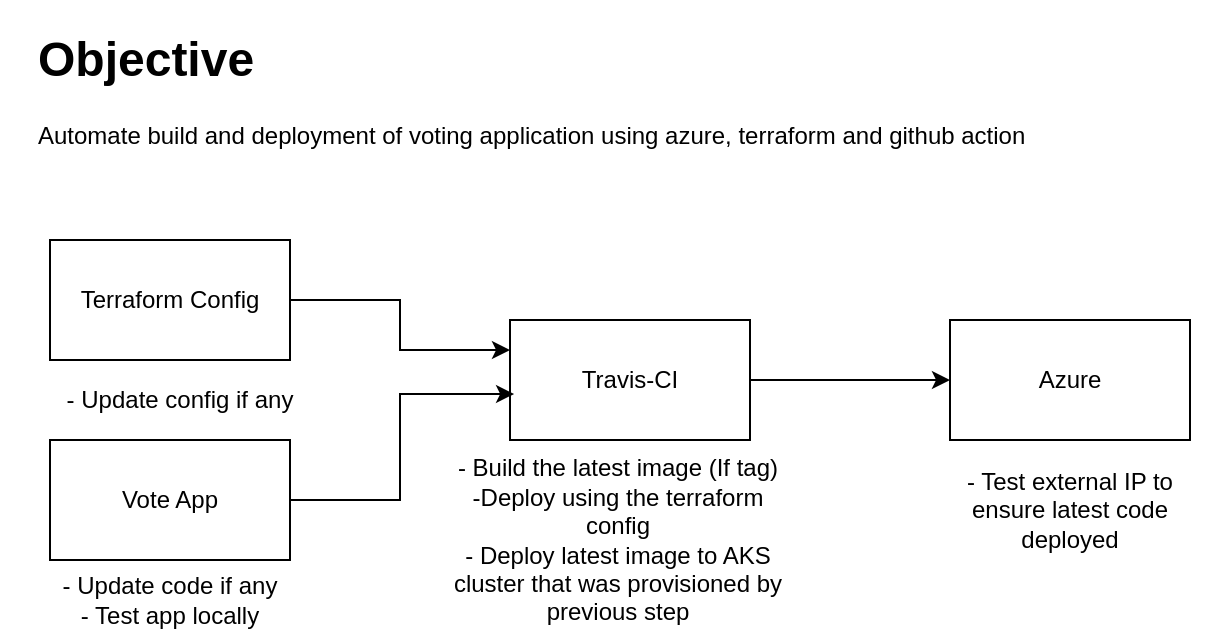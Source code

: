 <mxfile version="14.9.3" type="device"><diagram id="tYAGM7OhpXnlJ0ZJiqUO" name="Page-1"><mxGraphModel dx="1662" dy="762" grid="1" gridSize="10" guides="1" tooltips="1" connect="1" arrows="1" fold="1" page="1" pageScale="1" pageWidth="827" pageHeight="1169" math="0" shadow="0"><root><mxCell id="0"/><mxCell id="1" parent="0"/><mxCell id="ew6vk2V6Vxa4FsZ_D2eC-3" value="&lt;h1&gt;Objective&lt;/h1&gt;&lt;p&gt;Automate build and deployment of voting application using azure, terraform and github action&lt;/p&gt;" style="text;html=1;strokeColor=none;fillColor=none;spacing=5;spacingTop=-20;whiteSpace=wrap;overflow=hidden;rounded=0;" parent="1" vertex="1"><mxGeometry x="119" y="80" width="590" height="80" as="geometry"/></mxCell><mxCell id="ew6vk2V6Vxa4FsZ_D2eC-9" style="edgeStyle=orthogonalEdgeStyle;rounded=0;orthogonalLoop=1;jettySize=auto;html=1;" parent="1" source="ew6vk2V6Vxa4FsZ_D2eC-5" target="ew6vk2V6Vxa4FsZ_D2eC-6" edge="1"><mxGeometry relative="1" as="geometry"/></mxCell><mxCell id="ew6vk2V6Vxa4FsZ_D2eC-5" value="Travis-CI" style="rounded=0;whiteSpace=wrap;html=1;" parent="1" vertex="1"><mxGeometry x="360" y="230" width="120" height="60" as="geometry"/></mxCell><mxCell id="ew6vk2V6Vxa4FsZ_D2eC-6" value="Azure" style="rounded=0;whiteSpace=wrap;html=1;" parent="1" vertex="1"><mxGeometry x="580" y="230" width="120" height="60" as="geometry"/></mxCell><mxCell id="ew6vk2V6Vxa4FsZ_D2eC-14" value="- Build the latest image (If tag)&lt;br&gt;-Deploy using the terraform config&lt;br&gt;- Deploy latest image to AKS cluster that was provisioned by previous step" style="text;html=1;strokeColor=none;fillColor=none;align=center;verticalAlign=middle;whiteSpace=wrap;rounded=0;" parent="1" vertex="1"><mxGeometry x="329" y="290" width="170" height="100" as="geometry"/></mxCell><mxCell id="ew6vk2V6Vxa4FsZ_D2eC-15" value="- Test external IP to ensure latest code deployed" style="text;html=1;strokeColor=none;fillColor=none;align=center;verticalAlign=middle;whiteSpace=wrap;rounded=0;" parent="1" vertex="1"><mxGeometry x="580" y="290" width="120" height="70" as="geometry"/></mxCell><mxCell id="iNK6aew3MtYWvedq8PSE-4" style="edgeStyle=orthogonalEdgeStyle;rounded=0;orthogonalLoop=1;jettySize=auto;html=1;entryX=0;entryY=0.25;entryDx=0;entryDy=0;" edge="1" parent="1" source="iNK6aew3MtYWvedq8PSE-3" target="ew6vk2V6Vxa4FsZ_D2eC-5"><mxGeometry relative="1" as="geometry"/></mxCell><mxCell id="iNK6aew3MtYWvedq8PSE-3" value="Terraform Config" style="rounded=0;whiteSpace=wrap;html=1;" vertex="1" parent="1"><mxGeometry x="130" y="190" width="120" height="60" as="geometry"/></mxCell><mxCell id="iNK6aew3MtYWvedq8PSE-6" style="edgeStyle=orthogonalEdgeStyle;rounded=0;orthogonalLoop=1;jettySize=auto;html=1;entryX=0.017;entryY=0.617;entryDx=0;entryDy=0;entryPerimeter=0;" edge="1" parent="1" source="iNK6aew3MtYWvedq8PSE-5" target="ew6vk2V6Vxa4FsZ_D2eC-5"><mxGeometry relative="1" as="geometry"/></mxCell><mxCell id="iNK6aew3MtYWvedq8PSE-5" value="Vote App" style="rounded=0;whiteSpace=wrap;html=1;" vertex="1" parent="1"><mxGeometry x="130" y="290" width="120" height="60" as="geometry"/></mxCell><mxCell id="iNK6aew3MtYWvedq8PSE-7" value="- Update code if any&lt;br&gt;- Test app locally" style="text;html=1;strokeColor=none;fillColor=none;align=center;verticalAlign=middle;whiteSpace=wrap;rounded=0;" vertex="1" parent="1"><mxGeometry x="105" y="350" width="170" height="40" as="geometry"/></mxCell><mxCell id="iNK6aew3MtYWvedq8PSE-9" value="- Update config if any" style="text;html=1;strokeColor=none;fillColor=none;align=center;verticalAlign=middle;whiteSpace=wrap;rounded=0;" vertex="1" parent="1"><mxGeometry x="110" y="250" width="170" height="40" as="geometry"/></mxCell></root></mxGraphModel></diagram></mxfile>